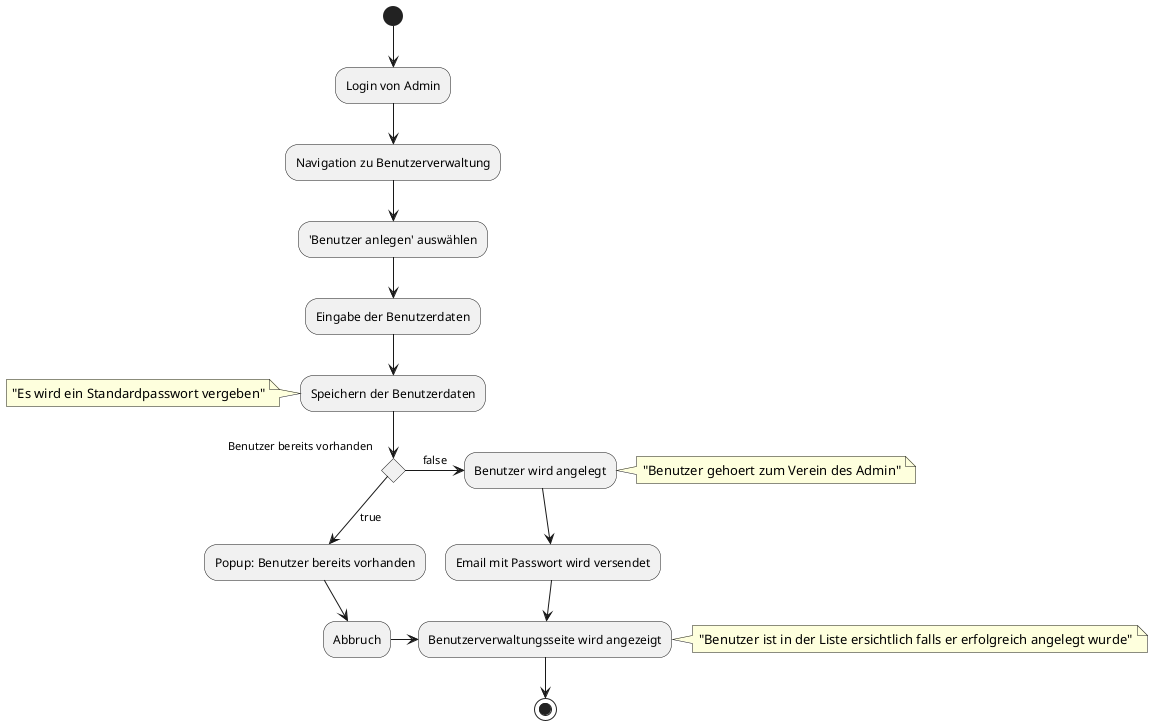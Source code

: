 @startuml
(*) --> "Login von Admin"
--> "Navigation zu Benutzerverwaltung"
--> "'Benutzer anlegen' auswählen"
--> "Eingabe der Benutzerdaten"
--> "Speichern der Benutzerdaten"
note left: "Es wird ein Standardpasswort vergeben"


if "Benutzer bereits vorhanden" then
  -->[true] "Popup: Benutzer bereits vorhanden"
  --> "Abbruch"
  -right-> "Benutzerverwaltungsseite wird angezeigt"
else
  ->[false] "Benutzer wird angelegt"
  note right: "Benutzer gehoert zum Verein des Admin"
  --> "Email mit Passwort wird versendet"
  --> "Benutzerverwaltungsseite wird angezeigt"
endif
note right: "Benutzer ist in der Liste ersichtlich falls er erfolgreich angelegt wurde"
--> (*)
@enduml
